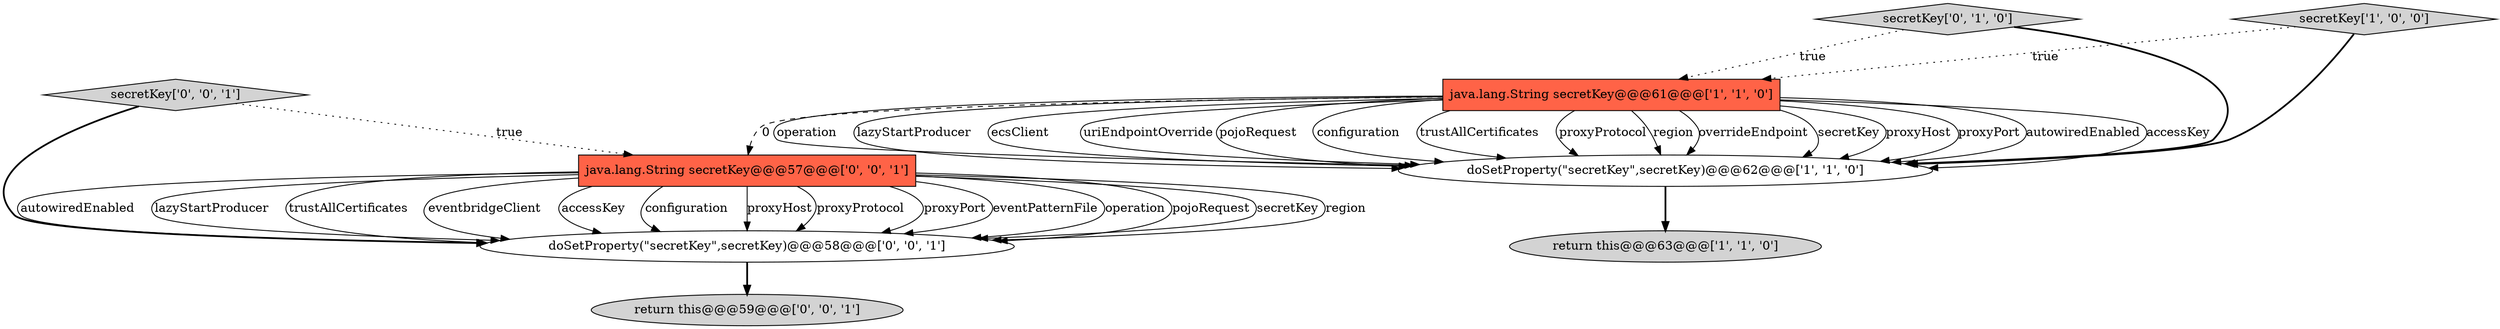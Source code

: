 digraph {
6 [style = filled, label = "doSetProperty(\"secretKey\",secretKey)@@@58@@@['0', '0', '1']", fillcolor = white, shape = ellipse image = "AAA0AAABBB3BBB"];
1 [style = filled, label = "return this@@@63@@@['1', '1', '0']", fillcolor = lightgray, shape = ellipse image = "AAA0AAABBB1BBB"];
5 [style = filled, label = "secretKey['0', '0', '1']", fillcolor = lightgray, shape = diamond image = "AAA0AAABBB3BBB"];
3 [style = filled, label = "java.lang.String secretKey@@@61@@@['1', '1', '0']", fillcolor = tomato, shape = box image = "AAA0AAABBB1BBB"];
2 [style = filled, label = "secretKey['1', '0', '0']", fillcolor = lightgray, shape = diamond image = "AAA0AAABBB1BBB"];
8 [style = filled, label = "java.lang.String secretKey@@@57@@@['0', '0', '1']", fillcolor = tomato, shape = box image = "AAA0AAABBB3BBB"];
0 [style = filled, label = "doSetProperty(\"secretKey\",secretKey)@@@62@@@['1', '1', '0']", fillcolor = white, shape = ellipse image = "AAA0AAABBB1BBB"];
4 [style = filled, label = "secretKey['0', '1', '0']", fillcolor = lightgray, shape = diamond image = "AAA0AAABBB2BBB"];
7 [style = filled, label = "return this@@@59@@@['0', '0', '1']", fillcolor = lightgray, shape = ellipse image = "AAA0AAABBB3BBB"];
2->3 [style = dotted, label="true"];
8->6 [style = solid, label="proxyPort"];
8->6 [style = solid, label="eventPatternFile"];
8->6 [style = solid, label="operation"];
3->0 [style = solid, label="pojoRequest"];
3->0 [style = solid, label="configuration"];
8->6 [style = solid, label="pojoRequest"];
3->0 [style = solid, label="trustAllCertificates"];
3->0 [style = solid, label="proxyProtocol"];
3->0 [style = solid, label="region"];
3->0 [style = solid, label="overrideEndpoint"];
8->6 [style = solid, label="secretKey"];
8->6 [style = solid, label="region"];
3->0 [style = solid, label="secretKey"];
3->0 [style = solid, label="proxyHost"];
4->0 [style = bold, label=""];
3->0 [style = solid, label="proxyPort"];
2->0 [style = bold, label=""];
4->3 [style = dotted, label="true"];
5->6 [style = bold, label=""];
3->0 [style = solid, label="autowiredEnabled"];
8->6 [style = solid, label="autowiredEnabled"];
8->6 [style = solid, label="lazyStartProducer"];
3->0 [style = solid, label="accessKey"];
0->1 [style = bold, label=""];
8->6 [style = solid, label="trustAllCertificates"];
3->8 [style = dashed, label="0"];
8->6 [style = solid, label="eventbridgeClient"];
8->6 [style = solid, label="accessKey"];
3->0 [style = solid, label="operation"];
8->6 [style = solid, label="configuration"];
8->6 [style = solid, label="proxyHost"];
8->6 [style = solid, label="proxyProtocol"];
3->0 [style = solid, label="lazyStartProducer"];
6->7 [style = bold, label=""];
5->8 [style = dotted, label="true"];
3->0 [style = solid, label="ecsClient"];
3->0 [style = solid, label="uriEndpointOverride"];
}
